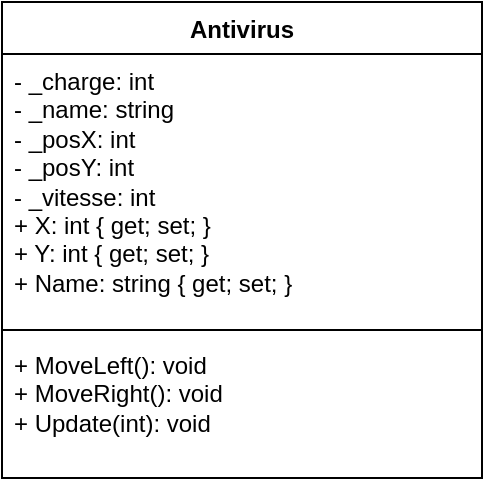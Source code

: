 <mxfile version="28.2.8">
  <diagram name="Page-1" id="AInAbMpm5OMG-2KsAnRK">
    <mxGraphModel dx="786" dy="434" grid="0" gridSize="10" guides="1" tooltips="1" connect="1" arrows="1" fold="1" page="1" pageScale="1" pageWidth="827" pageHeight="1169" math="0" shadow="0">
      <root>
        <mxCell id="0" />
        <mxCell id="1" parent="0" />
        <mxCell id="gKzMiSkVcHjNWzmuuc24-1" value="Antivirus" style="swimlane;fontStyle=1;align=center;verticalAlign=top;childLayout=stackLayout;horizontal=1;startSize=26;horizontalStack=0;resizeParent=1;resizeParentMax=0;resizeLast=0;collapsible=1;marginBottom=0;whiteSpace=wrap;html=1;" vertex="1" parent="1">
          <mxGeometry x="60" y="70" width="240" height="238" as="geometry" />
        </mxCell>
        <mxCell id="gKzMiSkVcHjNWzmuuc24-2" value="&lt;div&gt;- _charge: int&lt;/div&gt;&lt;div&gt;- _name: string&lt;/div&gt;&lt;div&gt;- _posX: int&lt;/div&gt;&lt;div&gt;- _posY: int&lt;/div&gt;&lt;div&gt;- _vitesse: int&lt;/div&gt;&lt;div&gt;+ X: int { get; set; }&lt;/div&gt;&lt;div&gt;+ Y: int { get; set; }&lt;/div&gt;&lt;div&gt;+ Name: string { get; set; }&lt;/div&gt;" style="text;strokeColor=none;fillColor=none;align=left;verticalAlign=top;spacingLeft=4;spacingRight=4;overflow=hidden;rotatable=0;points=[[0,0.5],[1,0.5]];portConstraint=eastwest;whiteSpace=wrap;html=1;" vertex="1" parent="gKzMiSkVcHjNWzmuuc24-1">
          <mxGeometry y="26" width="240" height="134" as="geometry" />
        </mxCell>
        <mxCell id="gKzMiSkVcHjNWzmuuc24-3" value="" style="line;strokeWidth=1;fillColor=none;align=left;verticalAlign=middle;spacingTop=-1;spacingLeft=3;spacingRight=3;rotatable=0;labelPosition=right;points=[];portConstraint=eastwest;strokeColor=inherit;" vertex="1" parent="gKzMiSkVcHjNWzmuuc24-1">
          <mxGeometry y="160" width="240" height="8" as="geometry" />
        </mxCell>
        <mxCell id="gKzMiSkVcHjNWzmuuc24-4" value="&lt;div&gt;+ MoveLeft(): void&lt;/div&gt;&lt;div&gt;+ MoveRight(): void&lt;/div&gt;+ Update(int): void" style="text;strokeColor=none;fillColor=none;align=left;verticalAlign=top;spacingLeft=4;spacingRight=4;overflow=hidden;rotatable=0;points=[[0,0.5],[1,0.5]];portConstraint=eastwest;whiteSpace=wrap;html=1;" vertex="1" parent="gKzMiSkVcHjNWzmuuc24-1">
          <mxGeometry y="168" width="240" height="70" as="geometry" />
        </mxCell>
      </root>
    </mxGraphModel>
  </diagram>
</mxfile>
